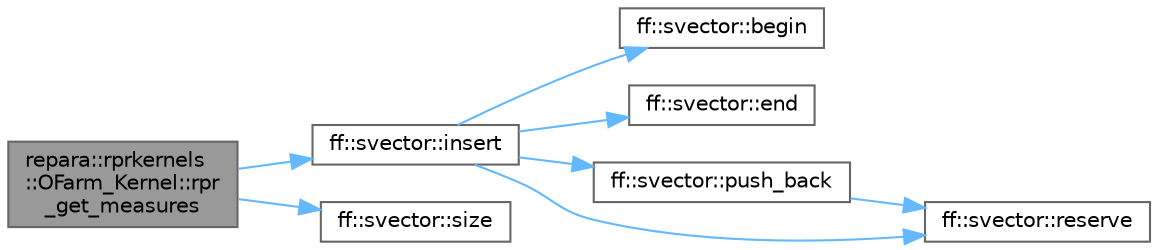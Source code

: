digraph "repara::rprkernels::OFarm_Kernel::rpr_get_measures"
{
 // LATEX_PDF_SIZE
  bgcolor="transparent";
  edge [fontname=Helvetica,fontsize=10,labelfontname=Helvetica,labelfontsize=10];
  node [fontname=Helvetica,fontsize=10,shape=box,height=0.2,width=0.4];
  rankdir="LR";
  Node1 [id="Node000001",label="repara::rprkernels\l::OFarm_Kernel::rpr\l_get_measures",height=0.2,width=0.4,color="gray40", fillcolor="grey60", style="filled", fontcolor="black",tooltip=" "];
  Node1 -> Node2 [id="edge1_Node000001_Node000002",color="steelblue1",style="solid",tooltip=" "];
  Node2 [id="Node000002",label="ff::svector::insert",height=0.2,width=0.4,color="grey40", fillcolor="white", style="filled",URL="$classff_1_1svector.html#a3a0ed7a1961983238e824b314f49b61f",tooltip=" "];
  Node2 -> Node3 [id="edge2_Node000002_Node000003",color="steelblue1",style="solid",tooltip=" "];
  Node3 [id="Node000003",label="ff::svector::begin",height=0.2,width=0.4,color="grey40", fillcolor="white", style="filled",URL="$classff_1_1svector.html#ad8a30d18f163f42b3480afe01ae4604a",tooltip=" "];
  Node2 -> Node4 [id="edge3_Node000002_Node000004",color="steelblue1",style="solid",tooltip=" "];
  Node4 [id="Node000004",label="ff::svector::end",height=0.2,width=0.4,color="grey40", fillcolor="white", style="filled",URL="$classff_1_1svector.html#a0b213ffb2cc9bafbe8eb13b0476653fa",tooltip=" "];
  Node2 -> Node5 [id="edge4_Node000002_Node000005",color="steelblue1",style="solid",tooltip=" "];
  Node5 [id="Node000005",label="ff::svector::push_back",height=0.2,width=0.4,color="grey40", fillcolor="white", style="filled",URL="$classff_1_1svector.html#ab59de8f11f93dac689691fe46ed987ce",tooltip=" "];
  Node5 -> Node6 [id="edge5_Node000005_Node000006",color="steelblue1",style="solid",tooltip=" "];
  Node6 [id="Node000006",label="ff::svector::reserve",height=0.2,width=0.4,color="grey40", fillcolor="white", style="filled",URL="$classff_1_1svector.html#a83cf2fbe9455295e3982456e5bb5076c",tooltip=" "];
  Node2 -> Node6 [id="edge6_Node000002_Node000006",color="steelblue1",style="solid",tooltip=" "];
  Node1 -> Node7 [id="edge7_Node000001_Node000007",color="steelblue1",style="solid",tooltip=" "];
  Node7 [id="Node000007",label="ff::svector::size",height=0.2,width=0.4,color="grey40", fillcolor="white", style="filled",URL="$classff_1_1svector.html#a29125256281f793b0808ecfae6ea68ec",tooltip=" "];
}

